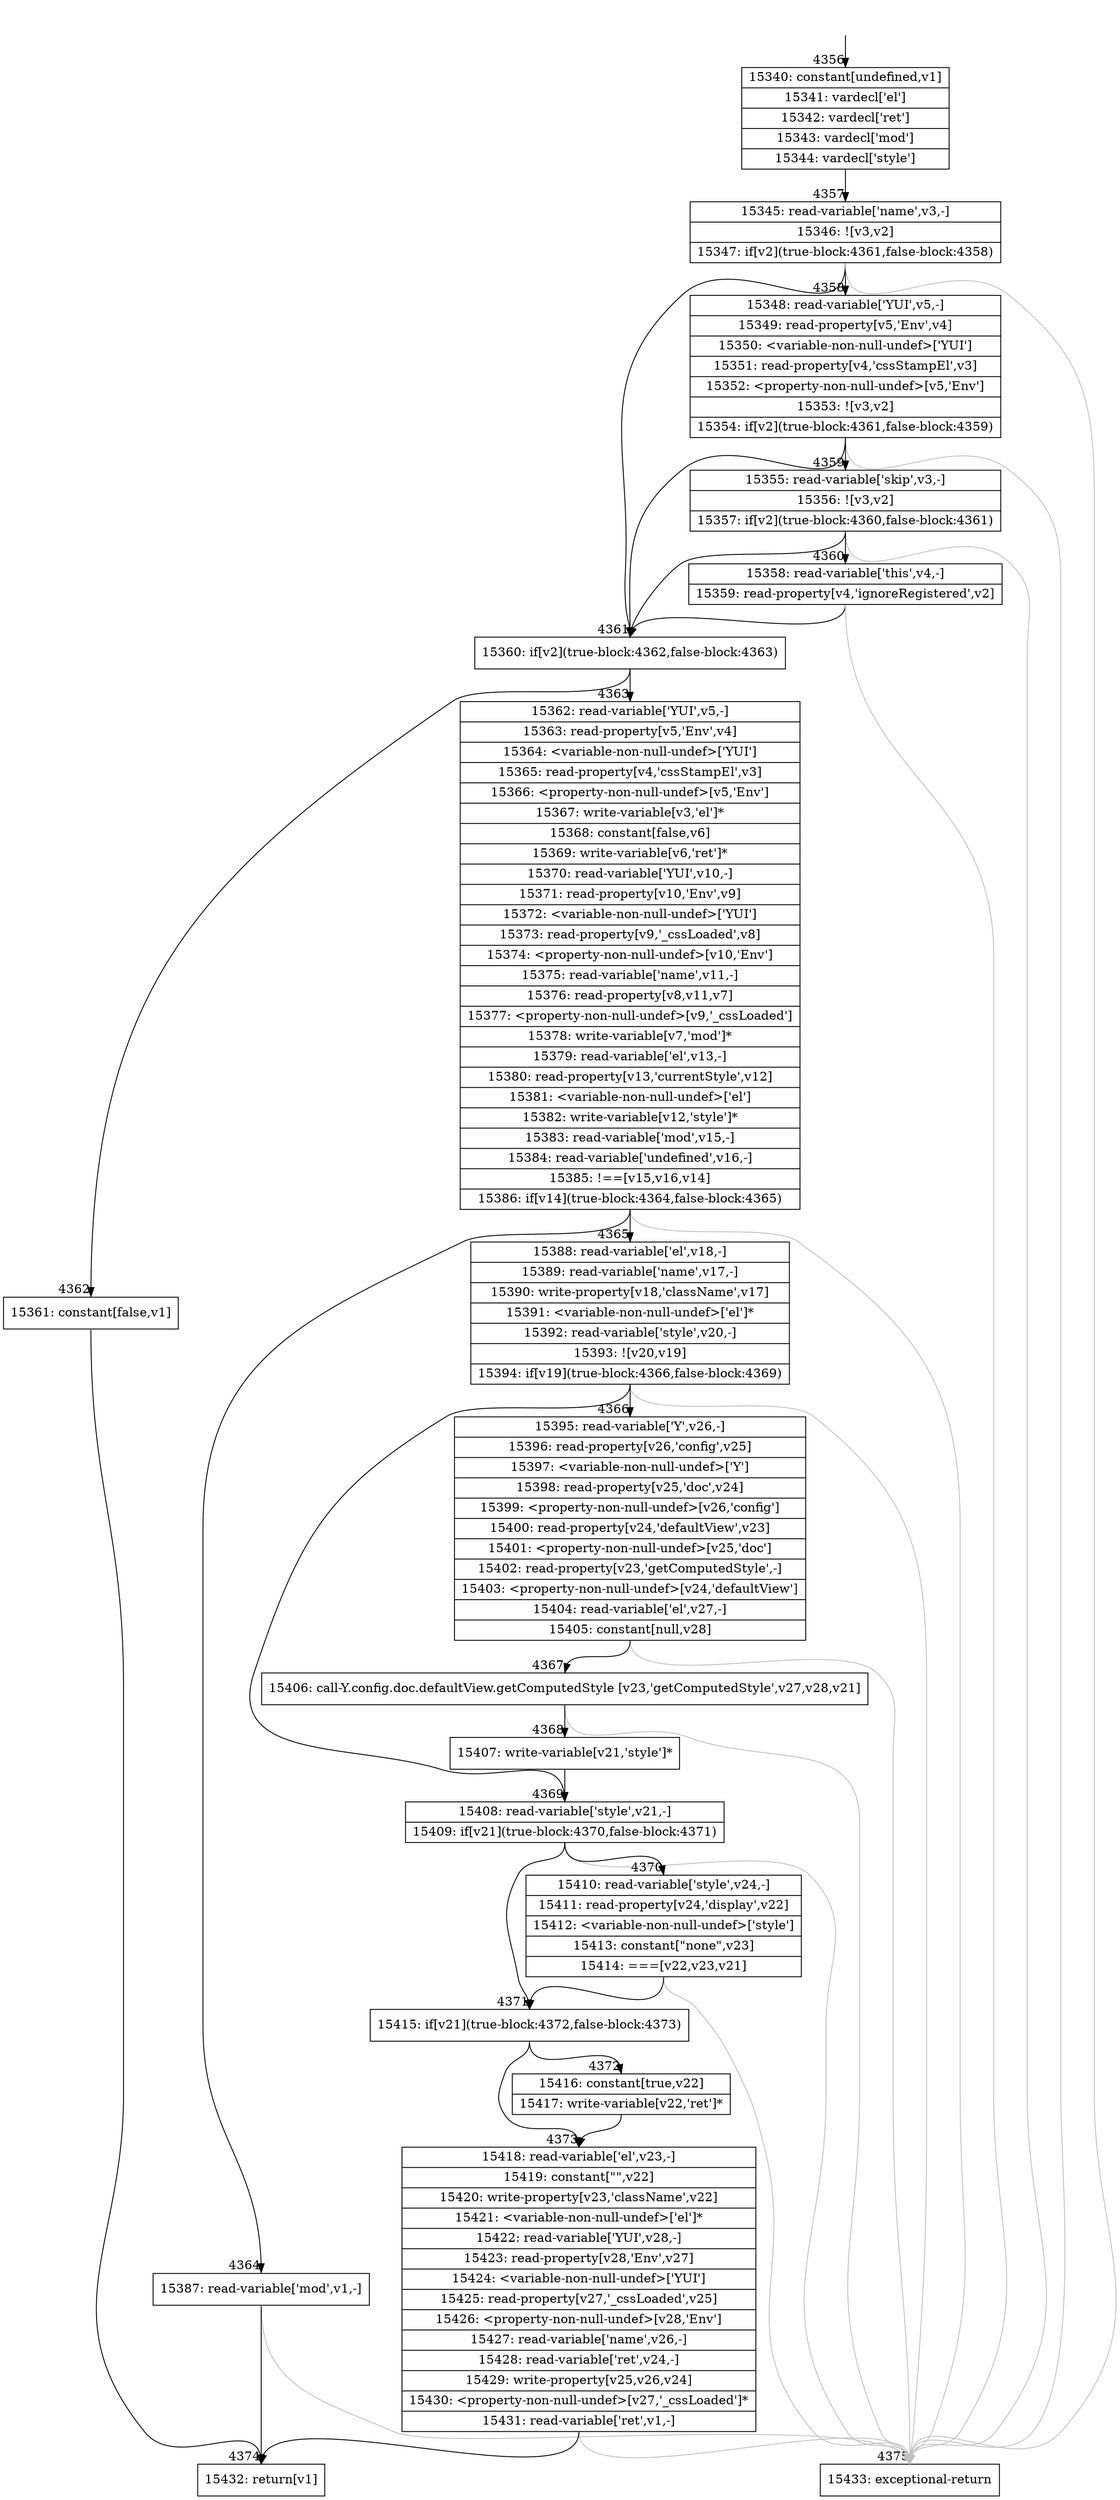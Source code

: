 digraph {
rankdir="TD"
BB_entry200[shape=none,label=""];
BB_entry200 -> BB4356 [tailport=s, headport=n, headlabel="    4356"]
BB4356 [shape=record label="{15340: constant[undefined,v1]|15341: vardecl['el']|15342: vardecl['ret']|15343: vardecl['mod']|15344: vardecl['style']}" ] 
BB4356 -> BB4357 [tailport=s, headport=n, headlabel="      4357"]
BB4357 [shape=record label="{15345: read-variable['name',v3,-]|15346: ![v3,v2]|15347: if[v2](true-block:4361,false-block:4358)}" ] 
BB4357 -> BB4361 [tailport=s, headport=n, headlabel="      4361"]
BB4357 -> BB4358 [tailport=s, headport=n, headlabel="      4358"]
BB4357 -> BB4375 [tailport=s, headport=n, color=gray, headlabel="      4375"]
BB4358 [shape=record label="{15348: read-variable['YUI',v5,-]|15349: read-property[v5,'Env',v4]|15350: \<variable-non-null-undef\>['YUI']|15351: read-property[v4,'cssStampEl',v3]|15352: \<property-non-null-undef\>[v5,'Env']|15353: ![v3,v2]|15354: if[v2](true-block:4361,false-block:4359)}" ] 
BB4358 -> BB4361 [tailport=s, headport=n]
BB4358 -> BB4359 [tailport=s, headport=n, headlabel="      4359"]
BB4358 -> BB4375 [tailport=s, headport=n, color=gray]
BB4359 [shape=record label="{15355: read-variable['skip',v3,-]|15356: ![v3,v2]|15357: if[v2](true-block:4360,false-block:4361)}" ] 
BB4359 -> BB4361 [tailport=s, headport=n]
BB4359 -> BB4360 [tailport=s, headport=n, headlabel="      4360"]
BB4359 -> BB4375 [tailport=s, headport=n, color=gray]
BB4360 [shape=record label="{15358: read-variable['this',v4,-]|15359: read-property[v4,'ignoreRegistered',v2]}" ] 
BB4360 -> BB4361 [tailport=s, headport=n]
BB4360 -> BB4375 [tailport=s, headport=n, color=gray]
BB4361 [shape=record label="{15360: if[v2](true-block:4362,false-block:4363)}" ] 
BB4361 -> BB4362 [tailport=s, headport=n, headlabel="      4362"]
BB4361 -> BB4363 [tailport=s, headport=n, headlabel="      4363"]
BB4362 [shape=record label="{15361: constant[false,v1]}" ] 
BB4362 -> BB4374 [tailport=s, headport=n, headlabel="      4374"]
BB4363 [shape=record label="{15362: read-variable['YUI',v5,-]|15363: read-property[v5,'Env',v4]|15364: \<variable-non-null-undef\>['YUI']|15365: read-property[v4,'cssStampEl',v3]|15366: \<property-non-null-undef\>[v5,'Env']|15367: write-variable[v3,'el']*|15368: constant[false,v6]|15369: write-variable[v6,'ret']*|15370: read-variable['YUI',v10,-]|15371: read-property[v10,'Env',v9]|15372: \<variable-non-null-undef\>['YUI']|15373: read-property[v9,'_cssLoaded',v8]|15374: \<property-non-null-undef\>[v10,'Env']|15375: read-variable['name',v11,-]|15376: read-property[v8,v11,v7]|15377: \<property-non-null-undef\>[v9,'_cssLoaded']|15378: write-variable[v7,'mod']*|15379: read-variable['el',v13,-]|15380: read-property[v13,'currentStyle',v12]|15381: \<variable-non-null-undef\>['el']|15382: write-variable[v12,'style']*|15383: read-variable['mod',v15,-]|15384: read-variable['undefined',v16,-]|15385: !==[v15,v16,v14]|15386: if[v14](true-block:4364,false-block:4365)}" ] 
BB4363 -> BB4364 [tailport=s, headport=n, headlabel="      4364"]
BB4363 -> BB4365 [tailport=s, headport=n, headlabel="      4365"]
BB4363 -> BB4375 [tailport=s, headport=n, color=gray]
BB4364 [shape=record label="{15387: read-variable['mod',v1,-]}" ] 
BB4364 -> BB4374 [tailport=s, headport=n]
BB4364 -> BB4375 [tailport=s, headport=n, color=gray]
BB4365 [shape=record label="{15388: read-variable['el',v18,-]|15389: read-variable['name',v17,-]|15390: write-property[v18,'className',v17]|15391: \<variable-non-null-undef\>['el']*|15392: read-variable['style',v20,-]|15393: ![v20,v19]|15394: if[v19](true-block:4366,false-block:4369)}" ] 
BB4365 -> BB4366 [tailport=s, headport=n, headlabel="      4366"]
BB4365 -> BB4369 [tailport=s, headport=n, headlabel="      4369"]
BB4365 -> BB4375 [tailport=s, headport=n, color=gray]
BB4366 [shape=record label="{15395: read-variable['Y',v26,-]|15396: read-property[v26,'config',v25]|15397: \<variable-non-null-undef\>['Y']|15398: read-property[v25,'doc',v24]|15399: \<property-non-null-undef\>[v26,'config']|15400: read-property[v24,'defaultView',v23]|15401: \<property-non-null-undef\>[v25,'doc']|15402: read-property[v23,'getComputedStyle',-]|15403: \<property-non-null-undef\>[v24,'defaultView']|15404: read-variable['el',v27,-]|15405: constant[null,v28]}" ] 
BB4366 -> BB4367 [tailport=s, headport=n, headlabel="      4367"]
BB4366 -> BB4375 [tailport=s, headport=n, color=gray]
BB4367 [shape=record label="{15406: call-Y.config.doc.defaultView.getComputedStyle [v23,'getComputedStyle',v27,v28,v21]}" ] 
BB4367 -> BB4368 [tailport=s, headport=n, headlabel="      4368"]
BB4367 -> BB4375 [tailport=s, headport=n, color=gray]
BB4368 [shape=record label="{15407: write-variable[v21,'style']*}" ] 
BB4368 -> BB4369 [tailport=s, headport=n]
BB4369 [shape=record label="{15408: read-variable['style',v21,-]|15409: if[v21](true-block:4370,false-block:4371)}" ] 
BB4369 -> BB4371 [tailport=s, headport=n, headlabel="      4371"]
BB4369 -> BB4370 [tailport=s, headport=n, headlabel="      4370"]
BB4369 -> BB4375 [tailport=s, headport=n, color=gray]
BB4370 [shape=record label="{15410: read-variable['style',v24,-]|15411: read-property[v24,'display',v22]|15412: \<variable-non-null-undef\>['style']|15413: constant[\"none\",v23]|15414: ===[v22,v23,v21]}" ] 
BB4370 -> BB4371 [tailport=s, headport=n]
BB4370 -> BB4375 [tailport=s, headport=n, color=gray]
BB4371 [shape=record label="{15415: if[v21](true-block:4372,false-block:4373)}" ] 
BB4371 -> BB4372 [tailport=s, headport=n, headlabel="      4372"]
BB4371 -> BB4373 [tailport=s, headport=n, headlabel="      4373"]
BB4372 [shape=record label="{15416: constant[true,v22]|15417: write-variable[v22,'ret']*}" ] 
BB4372 -> BB4373 [tailport=s, headport=n]
BB4373 [shape=record label="{15418: read-variable['el',v23,-]|15419: constant[\"\",v22]|15420: write-property[v23,'className',v22]|15421: \<variable-non-null-undef\>['el']*|15422: read-variable['YUI',v28,-]|15423: read-property[v28,'Env',v27]|15424: \<variable-non-null-undef\>['YUI']|15425: read-property[v27,'_cssLoaded',v25]|15426: \<property-non-null-undef\>[v28,'Env']|15427: read-variable['name',v26,-]|15428: read-variable['ret',v24,-]|15429: write-property[v25,v26,v24]|15430: \<property-non-null-undef\>[v27,'_cssLoaded']*|15431: read-variable['ret',v1,-]}" ] 
BB4373 -> BB4374 [tailport=s, headport=n]
BB4373 -> BB4375 [tailport=s, headport=n, color=gray]
BB4374 [shape=record label="{15432: return[v1]}" ] 
BB4375 [shape=record label="{15433: exceptional-return}" ] 
//#$~ 7383
}
